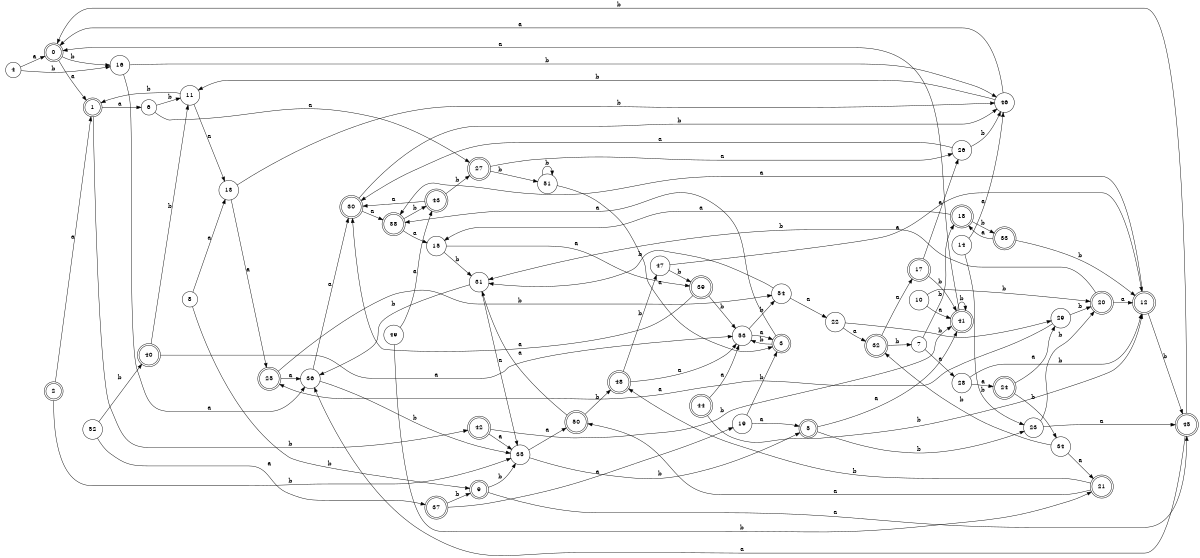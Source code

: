 digraph n44_3 {
__start0 [label="" shape="none"];

rankdir=LR;
size="8,5";

s0 [style="rounded,filled", color="black", fillcolor="white" shape="doublecircle", label="0"];
s1 [style="rounded,filled", color="black", fillcolor="white" shape="doublecircle", label="1"];
s2 [style="rounded,filled", color="black", fillcolor="white" shape="doublecircle", label="2"];
s3 [style="rounded,filled", color="black", fillcolor="white" shape="doublecircle", label="3"];
s4 [style="filled", color="black", fillcolor="white" shape="circle", label="4"];
s5 [style="rounded,filled", color="black", fillcolor="white" shape="doublecircle", label="5"];
s6 [style="filled", color="black", fillcolor="white" shape="circle", label="6"];
s7 [style="filled", color="black", fillcolor="white" shape="circle", label="7"];
s8 [style="filled", color="black", fillcolor="white" shape="circle", label="8"];
s9 [style="rounded,filled", color="black", fillcolor="white" shape="doublecircle", label="9"];
s10 [style="filled", color="black", fillcolor="white" shape="circle", label="10"];
s11 [style="filled", color="black", fillcolor="white" shape="circle", label="11"];
s12 [style="rounded,filled", color="black", fillcolor="white" shape="doublecircle", label="12"];
s13 [style="filled", color="black", fillcolor="white" shape="circle", label="13"];
s14 [style="filled", color="black", fillcolor="white" shape="circle", label="14"];
s15 [style="filled", color="black", fillcolor="white" shape="circle", label="15"];
s16 [style="filled", color="black", fillcolor="white" shape="circle", label="16"];
s17 [style="rounded,filled", color="black", fillcolor="white" shape="doublecircle", label="17"];
s18 [style="rounded,filled", color="black", fillcolor="white" shape="doublecircle", label="18"];
s19 [style="filled", color="black", fillcolor="white" shape="circle", label="19"];
s20 [style="rounded,filled", color="black", fillcolor="white" shape="doublecircle", label="20"];
s21 [style="rounded,filled", color="black", fillcolor="white" shape="doublecircle", label="21"];
s22 [style="filled", color="black", fillcolor="white" shape="circle", label="22"];
s23 [style="filled", color="black", fillcolor="white" shape="circle", label="23"];
s24 [style="rounded,filled", color="black", fillcolor="white" shape="doublecircle", label="24"];
s25 [style="rounded,filled", color="black", fillcolor="white" shape="doublecircle", label="25"];
s26 [style="filled", color="black", fillcolor="white" shape="circle", label="26"];
s27 [style="rounded,filled", color="black", fillcolor="white" shape="doublecircle", label="27"];
s28 [style="filled", color="black", fillcolor="white" shape="circle", label="28"];
s29 [style="filled", color="black", fillcolor="white" shape="circle", label="29"];
s30 [style="rounded,filled", color="black", fillcolor="white" shape="doublecircle", label="30"];
s31 [style="filled", color="black", fillcolor="white" shape="circle", label="31"];
s32 [style="rounded,filled", color="black", fillcolor="white" shape="doublecircle", label="32"];
s33 [style="rounded,filled", color="black", fillcolor="white" shape="doublecircle", label="33"];
s34 [style="filled", color="black", fillcolor="white" shape="circle", label="34"];
s35 [style="filled", color="black", fillcolor="white" shape="circle", label="35"];
s36 [style="filled", color="black", fillcolor="white" shape="circle", label="36"];
s37 [style="rounded,filled", color="black", fillcolor="white" shape="doublecircle", label="37"];
s38 [style="rounded,filled", color="black", fillcolor="white" shape="doublecircle", label="38"];
s39 [style="rounded,filled", color="black", fillcolor="white" shape="doublecircle", label="39"];
s40 [style="rounded,filled", color="black", fillcolor="white" shape="doublecircle", label="40"];
s41 [style="rounded,filled", color="black", fillcolor="white" shape="doublecircle", label="41"];
s42 [style="rounded,filled", color="black", fillcolor="white" shape="doublecircle", label="42"];
s43 [style="rounded,filled", color="black", fillcolor="white" shape="doublecircle", label="43"];
s44 [style="rounded,filled", color="black", fillcolor="white" shape="doublecircle", label="44"];
s45 [style="rounded,filled", color="black", fillcolor="white" shape="doublecircle", label="45"];
s46 [style="filled", color="black", fillcolor="white" shape="circle", label="46"];
s47 [style="filled", color="black", fillcolor="white" shape="circle", label="47"];
s48 [style="rounded,filled", color="black", fillcolor="white" shape="doublecircle", label="48"];
s49 [style="filled", color="black", fillcolor="white" shape="circle", label="49"];
s50 [style="rounded,filled", color="black", fillcolor="white" shape="doublecircle", label="50"];
s51 [style="filled", color="black", fillcolor="white" shape="circle", label="51"];
s52 [style="filled", color="black", fillcolor="white" shape="circle", label="52"];
s53 [style="filled", color="black", fillcolor="white" shape="circle", label="53"];
s54 [style="filled", color="black", fillcolor="white" shape="circle", label="54"];
s0 -> s1 [label="a"];
s0 -> s16 [label="b"];
s1 -> s6 [label="a"];
s1 -> s42 [label="b"];
s2 -> s1 [label="a"];
s2 -> s35 [label="b"];
s3 -> s38 [label="a"];
s3 -> s53 [label="b"];
s4 -> s0 [label="a"];
s4 -> s16 [label="b"];
s5 -> s41 [label="a"];
s5 -> s23 [label="b"];
s6 -> s27 [label="a"];
s6 -> s11 [label="b"];
s7 -> s28 [label="a"];
s7 -> s18 [label="b"];
s8 -> s13 [label="a"];
s8 -> s9 [label="b"];
s9 -> s45 [label="a"];
s9 -> s35 [label="b"];
s10 -> s41 [label="a"];
s10 -> s20 [label="b"];
s11 -> s13 [label="a"];
s11 -> s1 [label="b"];
s12 -> s38 [label="a"];
s12 -> s45 [label="b"];
s13 -> s25 [label="a"];
s13 -> s46 [label="b"];
s14 -> s46 [label="a"];
s14 -> s23 [label="b"];
s15 -> s39 [label="a"];
s15 -> s31 [label="b"];
s16 -> s36 [label="a"];
s16 -> s46 [label="b"];
s17 -> s26 [label="a"];
s17 -> s41 [label="b"];
s18 -> s15 [label="a"];
s18 -> s33 [label="b"];
s19 -> s5 [label="a"];
s19 -> s3 [label="b"];
s20 -> s12 [label="a"];
s20 -> s31 [label="b"];
s21 -> s50 [label="a"];
s21 -> s48 [label="b"];
s22 -> s32 [label="a"];
s22 -> s29 [label="b"];
s23 -> s45 [label="a"];
s23 -> s20 [label="b"];
s24 -> s29 [label="a"];
s24 -> s34 [label="b"];
s25 -> s36 [label="a"];
s25 -> s54 [label="b"];
s26 -> s30 [label="a"];
s26 -> s46 [label="b"];
s27 -> s26 [label="a"];
s27 -> s51 [label="b"];
s28 -> s24 [label="a"];
s28 -> s12 [label="b"];
s29 -> s25 [label="a"];
s29 -> s20 [label="b"];
s30 -> s38 [label="a"];
s30 -> s46 [label="b"];
s31 -> s35 [label="a"];
s31 -> s36 [label="b"];
s32 -> s17 [label="a"];
s32 -> s7 [label="b"];
s33 -> s18 [label="a"];
s33 -> s12 [label="b"];
s34 -> s21 [label="a"];
s34 -> s32 [label="b"];
s35 -> s50 [label="a"];
s35 -> s5 [label="b"];
s36 -> s30 [label="a"];
s36 -> s35 [label="b"];
s37 -> s19 [label="a"];
s37 -> s9 [label="b"];
s38 -> s15 [label="a"];
s38 -> s43 [label="b"];
s39 -> s30 [label="a"];
s39 -> s53 [label="b"];
s40 -> s53 [label="a"];
s40 -> s11 [label="b"];
s41 -> s0 [label="a"];
s41 -> s41 [label="b"];
s42 -> s35 [label="a"];
s42 -> s41 [label="b"];
s43 -> s30 [label="a"];
s43 -> s27 [label="b"];
s44 -> s53 [label="a"];
s44 -> s12 [label="b"];
s45 -> s36 [label="a"];
s45 -> s0 [label="b"];
s46 -> s0 [label="a"];
s46 -> s11 [label="b"];
s47 -> s12 [label="a"];
s47 -> s39 [label="b"];
s48 -> s53 [label="a"];
s48 -> s47 [label="b"];
s49 -> s43 [label="a"];
s49 -> s21 [label="b"];
s50 -> s31 [label="a"];
s50 -> s48 [label="b"];
s51 -> s3 [label="a"];
s51 -> s51 [label="b"];
s52 -> s37 [label="a"];
s52 -> s40 [label="b"];
s53 -> s3 [label="a"];
s53 -> s54 [label="b"];
s54 -> s22 [label="a"];
s54 -> s31 [label="b"];

}